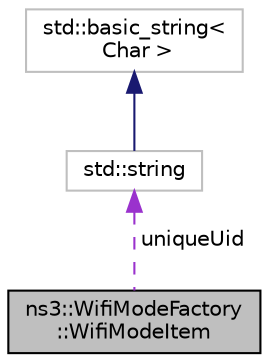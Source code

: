 digraph "ns3::WifiModeFactory::WifiModeItem"
{
 // LATEX_PDF_SIZE
  edge [fontname="Helvetica",fontsize="10",labelfontname="Helvetica",labelfontsize="10"];
  node [fontname="Helvetica",fontsize="10",shape=record];
  Node1 [label="ns3::WifiModeFactory\l::WifiModeItem",height=0.2,width=0.4,color="black", fillcolor="grey75", style="filled", fontcolor="black",tooltip="This is the data associated to a unique WifiMode."];
  Node2 -> Node1 [dir="back",color="darkorchid3",fontsize="10",style="dashed",label=" uniqueUid" ,fontname="Helvetica"];
  Node2 [label="std::string",height=0.2,width=0.4,color="grey75", fillcolor="white", style="filled",tooltip=" "];
  Node3 -> Node2 [dir="back",color="midnightblue",fontsize="10",style="solid",fontname="Helvetica"];
  Node3 [label="std::basic_string\<\l Char \>",height=0.2,width=0.4,color="grey75", fillcolor="white", style="filled",tooltip=" "];
}
